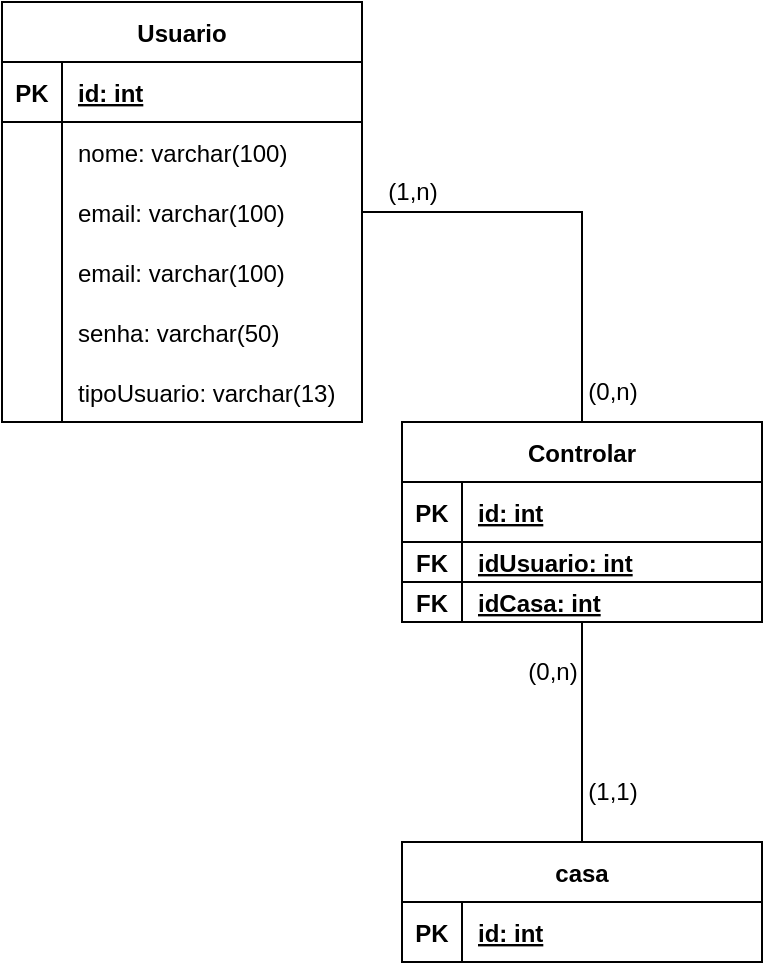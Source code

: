 <mxfile version="20.5.3" type="device" pages="3"><diagram id="E4f151BlFPCL_b-FqBqj" name="Lógico"><mxGraphModel dx="467" dy="793" grid="1" gridSize="10" guides="1" tooltips="1" connect="1" arrows="1" fold="1" page="1" pageScale="1" pageWidth="827" pageHeight="1169" math="0" shadow="0"><root><mxCell id="0"/><mxCell id="1" parent="0"/><mxCell id="HSQ_saoCdnIe6nQgrNwu-1" value="Usuario" style="shape=table;startSize=30;container=1;collapsible=1;childLayout=tableLayout;fixedRows=1;rowLines=0;fontStyle=1;align=center;resizeLast=1;" vertex="1" parent="1"><mxGeometry x="30" y="70" width="180" height="210" as="geometry"/></mxCell><mxCell id="HSQ_saoCdnIe6nQgrNwu-2" value="" style="shape=tableRow;horizontal=0;startSize=0;swimlaneHead=0;swimlaneBody=0;fillColor=none;collapsible=0;dropTarget=0;points=[[0,0.5],[1,0.5]];portConstraint=eastwest;top=0;left=0;right=0;bottom=1;" vertex="1" parent="HSQ_saoCdnIe6nQgrNwu-1"><mxGeometry y="30" width="180" height="30" as="geometry"/></mxCell><mxCell id="HSQ_saoCdnIe6nQgrNwu-3" value="PK" style="shape=partialRectangle;connectable=0;fillColor=none;top=0;left=0;bottom=0;right=0;fontStyle=1;overflow=hidden;" vertex="1" parent="HSQ_saoCdnIe6nQgrNwu-2"><mxGeometry width="30" height="30" as="geometry"><mxRectangle width="30" height="30" as="alternateBounds"/></mxGeometry></mxCell><mxCell id="HSQ_saoCdnIe6nQgrNwu-4" value="id: int" style="shape=partialRectangle;connectable=0;fillColor=none;top=0;left=0;bottom=0;right=0;align=left;spacingLeft=6;fontStyle=5;overflow=hidden;" vertex="1" parent="HSQ_saoCdnIe6nQgrNwu-2"><mxGeometry x="30" width="150" height="30" as="geometry"><mxRectangle width="150" height="30" as="alternateBounds"/></mxGeometry></mxCell><mxCell id="HSQ_saoCdnIe6nQgrNwu-5" value="" style="shape=tableRow;horizontal=0;startSize=0;swimlaneHead=0;swimlaneBody=0;fillColor=none;collapsible=0;dropTarget=0;points=[[0,0.5],[1,0.5]];portConstraint=eastwest;top=0;left=0;right=0;bottom=0;" vertex="1" parent="HSQ_saoCdnIe6nQgrNwu-1"><mxGeometry y="60" width="180" height="30" as="geometry"/></mxCell><mxCell id="HSQ_saoCdnIe6nQgrNwu-6" value="" style="shape=partialRectangle;connectable=0;fillColor=none;top=0;left=0;bottom=0;right=0;editable=1;overflow=hidden;" vertex="1" parent="HSQ_saoCdnIe6nQgrNwu-5"><mxGeometry width="30" height="30" as="geometry"><mxRectangle width="30" height="30" as="alternateBounds"/></mxGeometry></mxCell><mxCell id="HSQ_saoCdnIe6nQgrNwu-7" value="nome: varchar(100)" style="shape=partialRectangle;connectable=0;fillColor=none;top=0;left=0;bottom=0;right=0;align=left;spacingLeft=6;overflow=hidden;" vertex="1" parent="HSQ_saoCdnIe6nQgrNwu-5"><mxGeometry x="30" width="150" height="30" as="geometry"><mxRectangle width="150" height="30" as="alternateBounds"/></mxGeometry></mxCell><mxCell id="HSQ_saoCdnIe6nQgrNwu-8" value="" style="shape=tableRow;horizontal=0;startSize=0;swimlaneHead=0;swimlaneBody=0;fillColor=none;collapsible=0;dropTarget=0;points=[[0,0.5],[1,0.5]];portConstraint=eastwest;top=0;left=0;right=0;bottom=0;" vertex="1" parent="HSQ_saoCdnIe6nQgrNwu-1"><mxGeometry y="90" width="180" height="30" as="geometry"/></mxCell><mxCell id="HSQ_saoCdnIe6nQgrNwu-9" value="" style="shape=partialRectangle;connectable=0;fillColor=none;top=0;left=0;bottom=0;right=0;editable=1;overflow=hidden;" vertex="1" parent="HSQ_saoCdnIe6nQgrNwu-8"><mxGeometry width="30" height="30" as="geometry"><mxRectangle width="30" height="30" as="alternateBounds"/></mxGeometry></mxCell><mxCell id="HSQ_saoCdnIe6nQgrNwu-10" value="email: varchar(100)" style="shape=partialRectangle;connectable=0;fillColor=none;top=0;left=0;bottom=0;right=0;align=left;spacingLeft=6;overflow=hidden;" vertex="1" parent="HSQ_saoCdnIe6nQgrNwu-8"><mxGeometry x="30" width="150" height="30" as="geometry"><mxRectangle width="150" height="30" as="alternateBounds"/></mxGeometry></mxCell><mxCell id="HSQ_saoCdnIe6nQgrNwu-51" value="" style="shape=tableRow;horizontal=0;startSize=0;swimlaneHead=0;swimlaneBody=0;fillColor=none;collapsible=0;dropTarget=0;points=[[0,0.5],[1,0.5]];portConstraint=eastwest;top=0;left=0;right=0;bottom=0;" vertex="1" parent="HSQ_saoCdnIe6nQgrNwu-1"><mxGeometry y="120" width="180" height="30" as="geometry"/></mxCell><mxCell id="HSQ_saoCdnIe6nQgrNwu-52" value="" style="shape=partialRectangle;connectable=0;fillColor=none;top=0;left=0;bottom=0;right=0;editable=1;overflow=hidden;" vertex="1" parent="HSQ_saoCdnIe6nQgrNwu-51"><mxGeometry width="30" height="30" as="geometry"><mxRectangle width="30" height="30" as="alternateBounds"/></mxGeometry></mxCell><mxCell id="HSQ_saoCdnIe6nQgrNwu-53" value="email: varchar(100)" style="shape=partialRectangle;connectable=0;fillColor=none;top=0;left=0;bottom=0;right=0;align=left;spacingLeft=6;overflow=hidden;" vertex="1" parent="HSQ_saoCdnIe6nQgrNwu-51"><mxGeometry x="30" width="150" height="30" as="geometry"><mxRectangle width="150" height="30" as="alternateBounds"/></mxGeometry></mxCell><mxCell id="HSQ_saoCdnIe6nQgrNwu-11" value="" style="shape=tableRow;horizontal=0;startSize=0;swimlaneHead=0;swimlaneBody=0;fillColor=none;collapsible=0;dropTarget=0;points=[[0,0.5],[1,0.5]];portConstraint=eastwest;top=0;left=0;right=0;bottom=0;" vertex="1" parent="HSQ_saoCdnIe6nQgrNwu-1"><mxGeometry y="150" width="180" height="30" as="geometry"/></mxCell><mxCell id="HSQ_saoCdnIe6nQgrNwu-12" value="" style="shape=partialRectangle;connectable=0;fillColor=none;top=0;left=0;bottom=0;right=0;editable=1;overflow=hidden;" vertex="1" parent="HSQ_saoCdnIe6nQgrNwu-11"><mxGeometry width="30" height="30" as="geometry"><mxRectangle width="30" height="30" as="alternateBounds"/></mxGeometry></mxCell><mxCell id="HSQ_saoCdnIe6nQgrNwu-13" value="senha: varchar(50)" style="shape=partialRectangle;connectable=0;fillColor=none;top=0;left=0;bottom=0;right=0;align=left;spacingLeft=6;overflow=hidden;" vertex="1" parent="HSQ_saoCdnIe6nQgrNwu-11"><mxGeometry x="30" width="150" height="30" as="geometry"><mxRectangle width="150" height="30" as="alternateBounds"/></mxGeometry></mxCell><mxCell id="HSQ_saoCdnIe6nQgrNwu-14" value="" style="shape=tableRow;horizontal=0;startSize=0;swimlaneHead=0;swimlaneBody=0;fillColor=none;collapsible=0;dropTarget=0;points=[[0,0.5],[1,0.5]];portConstraint=eastwest;top=0;left=0;right=0;bottom=0;" vertex="1" parent="HSQ_saoCdnIe6nQgrNwu-1"><mxGeometry y="180" width="180" height="30" as="geometry"/></mxCell><mxCell id="HSQ_saoCdnIe6nQgrNwu-15" value="" style="shape=partialRectangle;connectable=0;fillColor=none;top=0;left=0;bottom=0;right=0;editable=1;overflow=hidden;" vertex="1" parent="HSQ_saoCdnIe6nQgrNwu-14"><mxGeometry width="30" height="30" as="geometry"><mxRectangle width="30" height="30" as="alternateBounds"/></mxGeometry></mxCell><mxCell id="HSQ_saoCdnIe6nQgrNwu-16" value="tipoUsuario: varchar(13)" style="shape=partialRectangle;connectable=0;fillColor=none;top=0;left=0;bottom=0;right=0;align=left;spacingLeft=6;overflow=hidden;" vertex="1" parent="HSQ_saoCdnIe6nQgrNwu-14"><mxGeometry x="30" width="150" height="30" as="geometry"><mxRectangle width="150" height="30" as="alternateBounds"/></mxGeometry></mxCell><mxCell id="HSQ_saoCdnIe6nQgrNwu-33" style="edgeStyle=orthogonalEdgeStyle;rounded=0;orthogonalLoop=1;jettySize=auto;html=1;entryX=1;entryY=0.5;entryDx=0;entryDy=0;endArrow=none;endFill=0;" edge="1" parent="1" source="HSQ_saoCdnIe6nQgrNwu-20" target="HSQ_saoCdnIe6nQgrNwu-8"><mxGeometry relative="1" as="geometry"/></mxCell><mxCell id="HSQ_saoCdnIe6nQgrNwu-47" style="edgeStyle=orthogonalEdgeStyle;rounded=0;orthogonalLoop=1;jettySize=auto;html=1;endArrow=none;endFill=0;" edge="1" parent="1" source="HSQ_saoCdnIe6nQgrNwu-20" target="HSQ_saoCdnIe6nQgrNwu-37"><mxGeometry relative="1" as="geometry"/></mxCell><mxCell id="HSQ_saoCdnIe6nQgrNwu-20" value="Controlar" style="shape=table;startSize=30;container=1;collapsible=1;childLayout=tableLayout;fixedRows=1;rowLines=0;fontStyle=1;align=center;resizeLast=1;" vertex="1" parent="1"><mxGeometry x="230" y="280" width="180" height="100" as="geometry"/></mxCell><mxCell id="HSQ_saoCdnIe6nQgrNwu-21" value="" style="shape=tableRow;horizontal=0;startSize=0;swimlaneHead=0;swimlaneBody=0;fillColor=none;collapsible=0;dropTarget=0;points=[[0,0.5],[1,0.5]];portConstraint=eastwest;top=0;left=0;right=0;bottom=1;" vertex="1" parent="HSQ_saoCdnIe6nQgrNwu-20"><mxGeometry y="30" width="180" height="30" as="geometry"/></mxCell><mxCell id="HSQ_saoCdnIe6nQgrNwu-22" value="PK" style="shape=partialRectangle;connectable=0;fillColor=none;top=0;left=0;bottom=0;right=0;fontStyle=1;overflow=hidden;" vertex="1" parent="HSQ_saoCdnIe6nQgrNwu-21"><mxGeometry width="30" height="30" as="geometry"><mxRectangle width="30" height="30" as="alternateBounds"/></mxGeometry></mxCell><mxCell id="HSQ_saoCdnIe6nQgrNwu-23" value="id: int" style="shape=partialRectangle;connectable=0;fillColor=none;top=0;left=0;bottom=0;right=0;align=left;spacingLeft=6;fontStyle=5;overflow=hidden;" vertex="1" parent="HSQ_saoCdnIe6nQgrNwu-21"><mxGeometry x="30" width="150" height="30" as="geometry"><mxRectangle width="150" height="30" as="alternateBounds"/></mxGeometry></mxCell><mxCell id="HSQ_saoCdnIe6nQgrNwu-34" value="" style="shape=tableRow;horizontal=0;startSize=0;swimlaneHead=0;swimlaneBody=0;fillColor=none;collapsible=0;dropTarget=0;points=[[0,0.5],[1,0.5]];portConstraint=eastwest;top=0;left=0;right=0;bottom=1;" vertex="1" parent="HSQ_saoCdnIe6nQgrNwu-20"><mxGeometry y="60" width="180" height="20" as="geometry"/></mxCell><mxCell id="HSQ_saoCdnIe6nQgrNwu-35" value="FK" style="shape=partialRectangle;connectable=0;fillColor=none;top=0;left=0;bottom=0;right=0;fontStyle=1;overflow=hidden;" vertex="1" parent="HSQ_saoCdnIe6nQgrNwu-34"><mxGeometry width="30" height="20" as="geometry"><mxRectangle width="30" height="20" as="alternateBounds"/></mxGeometry></mxCell><mxCell id="HSQ_saoCdnIe6nQgrNwu-36" value="idUsuario: int" style="shape=partialRectangle;connectable=0;fillColor=none;top=0;left=0;bottom=0;right=0;align=left;spacingLeft=6;fontStyle=5;overflow=hidden;" vertex="1" parent="HSQ_saoCdnIe6nQgrNwu-34"><mxGeometry x="30" width="150" height="20" as="geometry"><mxRectangle width="150" height="20" as="alternateBounds"/></mxGeometry></mxCell><mxCell id="HSQ_saoCdnIe6nQgrNwu-48" value="" style="shape=tableRow;horizontal=0;startSize=0;swimlaneHead=0;swimlaneBody=0;fillColor=none;collapsible=0;dropTarget=0;points=[[0,0.5],[1,0.5]];portConstraint=eastwest;top=0;left=0;right=0;bottom=1;" vertex="1" parent="HSQ_saoCdnIe6nQgrNwu-20"><mxGeometry y="80" width="180" height="20" as="geometry"/></mxCell><mxCell id="HSQ_saoCdnIe6nQgrNwu-49" value="FK" style="shape=partialRectangle;connectable=0;fillColor=none;top=0;left=0;bottom=0;right=0;fontStyle=1;overflow=hidden;" vertex="1" parent="HSQ_saoCdnIe6nQgrNwu-48"><mxGeometry width="30" height="20" as="geometry"><mxRectangle width="30" height="20" as="alternateBounds"/></mxGeometry></mxCell><mxCell id="HSQ_saoCdnIe6nQgrNwu-50" value="idCasa: int" style="shape=partialRectangle;connectable=0;fillColor=none;top=0;left=0;bottom=0;right=0;align=left;spacingLeft=6;fontStyle=5;overflow=hidden;" vertex="1" parent="HSQ_saoCdnIe6nQgrNwu-48"><mxGeometry x="30" width="150" height="20" as="geometry"><mxRectangle width="150" height="20" as="alternateBounds"/></mxGeometry></mxCell><mxCell id="HSQ_saoCdnIe6nQgrNwu-37" value="casa" style="shape=table;startSize=30;container=1;collapsible=1;childLayout=tableLayout;fixedRows=1;rowLines=0;fontStyle=1;align=center;resizeLast=1;" vertex="1" parent="1"><mxGeometry x="230" y="490" width="180" height="60" as="geometry"/></mxCell><mxCell id="HSQ_saoCdnIe6nQgrNwu-38" value="" style="shape=tableRow;horizontal=0;startSize=0;swimlaneHead=0;swimlaneBody=0;fillColor=none;collapsible=0;dropTarget=0;points=[[0,0.5],[1,0.5]];portConstraint=eastwest;top=0;left=0;right=0;bottom=1;" vertex="1" parent="HSQ_saoCdnIe6nQgrNwu-37"><mxGeometry y="30" width="180" height="30" as="geometry"/></mxCell><mxCell id="HSQ_saoCdnIe6nQgrNwu-39" value="PK" style="shape=partialRectangle;connectable=0;fillColor=none;top=0;left=0;bottom=0;right=0;fontStyle=1;overflow=hidden;" vertex="1" parent="HSQ_saoCdnIe6nQgrNwu-38"><mxGeometry width="30" height="30" as="geometry"><mxRectangle width="30" height="30" as="alternateBounds"/></mxGeometry></mxCell><mxCell id="HSQ_saoCdnIe6nQgrNwu-40" value="id: int" style="shape=partialRectangle;connectable=0;fillColor=none;top=0;left=0;bottom=0;right=0;align=left;spacingLeft=6;fontStyle=5;overflow=hidden;" vertex="1" parent="HSQ_saoCdnIe6nQgrNwu-38"><mxGeometry x="30" width="150" height="30" as="geometry"><mxRectangle width="150" height="30" as="alternateBounds"/></mxGeometry></mxCell><mxCell id="HSQ_saoCdnIe6nQgrNwu-54" value="(1,n)" style="text;html=1;align=center;verticalAlign=middle;resizable=0;points=[];autosize=1;strokeColor=none;fillColor=none;" vertex="1" parent="1"><mxGeometry x="210" y="150" width="50" height="30" as="geometry"/></mxCell><mxCell id="HSQ_saoCdnIe6nQgrNwu-55" value="(1,1)" style="text;html=1;align=center;verticalAlign=middle;resizable=0;points=[];autosize=1;strokeColor=none;fillColor=none;" vertex="1" parent="1"><mxGeometry x="310" y="450" width="50" height="30" as="geometry"/></mxCell><mxCell id="HSQ_saoCdnIe6nQgrNwu-56" value="(0,n)" style="text;html=1;align=center;verticalAlign=middle;resizable=0;points=[];autosize=1;strokeColor=none;fillColor=none;" vertex="1" parent="1"><mxGeometry x="280" y="390" width="50" height="30" as="geometry"/></mxCell><mxCell id="HSQ_saoCdnIe6nQgrNwu-57" value="(0,n)" style="text;html=1;align=center;verticalAlign=middle;resizable=0;points=[];autosize=1;strokeColor=none;fillColor=none;" vertex="1" parent="1"><mxGeometry x="310" y="250" width="50" height="30" as="geometry"/></mxCell></root></mxGraphModel></diagram><diagram id="8qmrWG8xcG4PQO2q0Nt8" name="Diagrama de Classes"><mxGraphModel dx="467" dy="793" grid="1" gridSize="10" guides="1" tooltips="1" connect="1" arrows="1" fold="1" page="1" pageScale="1" pageWidth="827" pageHeight="1169" math="0" shadow="0"><root><mxCell id="0"/><mxCell id="1" parent="0"/><mxCell id="4SReihNkTysBnIl6knkk-1" value="Usuario" style="swimlane;fontStyle=1;align=center;verticalAlign=top;childLayout=stackLayout;horizontal=1;startSize=26;horizontalStack=0;resizeParent=1;resizeParentMax=0;resizeLast=0;collapsible=1;marginBottom=0;" vertex="1" parent="1"><mxGeometry x="40" y="80" width="160" height="268" as="geometry"/></mxCell><mxCell id="4SReihNkTysBnIl6knkk-2" value="- id: int" style="text;strokeColor=none;fillColor=none;align=left;verticalAlign=top;spacingLeft=4;spacingRight=4;overflow=hidden;rotatable=0;points=[[0,0.5],[1,0.5]];portConstraint=eastwest;" vertex="1" parent="4SReihNkTysBnIl6knkk-1"><mxGeometry y="26" width="160" height="26" as="geometry"/></mxCell><mxCell id="4SReihNkTysBnIl6knkk-5" value="+ nome: string" style="text;strokeColor=none;fillColor=none;align=left;verticalAlign=top;spacingLeft=4;spacingRight=4;overflow=hidden;rotatable=0;points=[[0,0.5],[1,0.5]];portConstraint=eastwest;" vertex="1" parent="4SReihNkTysBnIl6knkk-1"><mxGeometry y="52" width="160" height="26" as="geometry"/></mxCell><mxCell id="s7NOyXR76PCrb1mJZuH8-1" value="+ email: string" style="text;strokeColor=none;fillColor=none;align=left;verticalAlign=top;spacingLeft=4;spacingRight=4;overflow=hidden;rotatable=0;points=[[0,0.5],[1,0.5]];portConstraint=eastwest;" vertex="1" parent="4SReihNkTysBnIl6knkk-1"><mxGeometry y="78" width="160" height="26" as="geometry"/></mxCell><mxCell id="s7NOyXR76PCrb1mJZuH8-2" value="+ senha: string" style="text;strokeColor=none;fillColor=none;align=left;verticalAlign=top;spacingLeft=4;spacingRight=4;overflow=hidden;rotatable=0;points=[[0,0.5],[1,0.5]];portConstraint=eastwest;" vertex="1" parent="4SReihNkTysBnIl6knkk-1"><mxGeometry y="104" width="160" height="26" as="geometry"/></mxCell><mxCell id="s7NOyXR76PCrb1mJZuH8-3" value="+ tipoUsuario: EnumCargo" style="text;strokeColor=none;fillColor=none;align=left;verticalAlign=top;spacingLeft=4;spacingRight=4;overflow=hidden;rotatable=0;points=[[0,0.5],[1,0.5]];portConstraint=eastwest;" vertex="1" parent="4SReihNkTysBnIl6knkk-1"><mxGeometry y="130" width="160" height="26" as="geometry"/></mxCell><mxCell id="4SReihNkTysBnIl6knkk-3" value="" style="line;strokeWidth=1;fillColor=none;align=left;verticalAlign=middle;spacingTop=-1;spacingLeft=3;spacingRight=3;rotatable=0;labelPosition=right;points=[];portConstraint=eastwest;strokeColor=inherit;" vertex="1" parent="4SReihNkTysBnIl6knkk-1"><mxGeometry y="156" width="160" height="8" as="geometry"/></mxCell><mxCell id="4SReihNkTysBnIl6knkk-4" value="+ cadastrarUsuario(): void" style="text;strokeColor=none;fillColor=none;align=left;verticalAlign=top;spacingLeft=4;spacingRight=4;overflow=hidden;rotatable=0;points=[[0,0.5],[1,0.5]];portConstraint=eastwest;" vertex="1" parent="4SReihNkTysBnIl6knkk-1"><mxGeometry y="164" width="160" height="26" as="geometry"/></mxCell><mxCell id="s7NOyXR76PCrb1mJZuH8-4" value="+ excluirUsuario(): void" style="text;strokeColor=none;fillColor=none;align=left;verticalAlign=top;spacingLeft=4;spacingRight=4;overflow=hidden;rotatable=0;points=[[0,0.5],[1,0.5]];portConstraint=eastwest;" vertex="1" parent="4SReihNkTysBnIl6knkk-1"><mxGeometry y="190" width="160" height="26" as="geometry"/></mxCell><mxCell id="s7NOyXR76PCrb1mJZuH8-20" value="+ alterarUsuario(): void" style="text;strokeColor=none;fillColor=none;align=left;verticalAlign=top;spacingLeft=4;spacingRight=4;overflow=hidden;rotatable=0;points=[[0,0.5],[1,0.5]];portConstraint=eastwest;" vertex="1" parent="4SReihNkTysBnIl6knkk-1"><mxGeometry y="216" width="160" height="26" as="geometry"/></mxCell><mxCell id="s7NOyXR76PCrb1mJZuH8-22" value="+ controlarCasa(): void" style="text;strokeColor=none;fillColor=none;align=left;verticalAlign=top;spacingLeft=4;spacingRight=4;overflow=hidden;rotatable=0;points=[[0,0.5],[1,0.5]];portConstraint=eastwest;" vertex="1" parent="4SReihNkTysBnIl6knkk-1"><mxGeometry y="242" width="160" height="26" as="geometry"/></mxCell><mxCell id="s7NOyXR76PCrb1mJZuH8-9" style="edgeStyle=orthogonalEdgeStyle;rounded=0;orthogonalLoop=1;jettySize=auto;html=1;exitX=0.5;exitY=0;exitDx=0;exitDy=0;endArrow=none;endFill=0;entryX=0.5;entryY=1.077;entryDx=0;entryDy=0;entryPerimeter=0;" edge="1" parent="1" source="s7NOyXR76PCrb1mJZuH8-5" target="s7NOyXR76PCrb1mJZuH8-22"><mxGeometry relative="1" as="geometry"><mxPoint x="113" y="320" as="targetPoint"/><Array as="points"><mxPoint x="120" y="370"/><mxPoint x="120" y="370"/></Array></mxGeometry></mxCell><mxCell id="s7NOyXR76PCrb1mJZuH8-5" value="EnumCargo" style="swimlane;fontStyle=0;childLayout=stackLayout;horizontal=1;startSize=26;fillColor=none;horizontalStack=0;resizeParent=1;resizeParentMax=0;resizeLast=0;collapsible=1;marginBottom=0;" vertex="1" parent="1"><mxGeometry x="50" y="400" width="140" height="78" as="geometry"/></mxCell><mxCell id="s7NOyXR76PCrb1mJZuH8-6" value="Administrador" style="text;strokeColor=none;fillColor=none;align=left;verticalAlign=top;spacingLeft=4;spacingRight=4;overflow=hidden;rotatable=0;points=[[0,0.5],[1,0.5]];portConstraint=eastwest;" vertex="1" parent="s7NOyXR76PCrb1mJZuH8-5"><mxGeometry y="26" width="140" height="26" as="geometry"/></mxCell><mxCell id="s7NOyXR76PCrb1mJZuH8-7" value="Aluno" style="text;strokeColor=none;fillColor=none;align=left;verticalAlign=top;spacingLeft=4;spacingRight=4;overflow=hidden;rotatable=0;points=[[0,0.5],[1,0.5]];portConstraint=eastwest;" vertex="1" parent="s7NOyXR76PCrb1mJZuH8-5"><mxGeometry y="52" width="140" height="26" as="geometry"/></mxCell><mxCell id="s7NOyXR76PCrb1mJZuH8-10" value="Casa" style="swimlane;fontStyle=1;align=center;verticalAlign=top;childLayout=stackLayout;horizontal=1;startSize=26;horizontalStack=0;resizeParent=1;resizeParentMax=0;resizeLast=0;collapsible=1;marginBottom=0;" vertex="1" parent="1"><mxGeometry x="254" y="80" width="160" height="86" as="geometry"/></mxCell><mxCell id="s7NOyXR76PCrb1mJZuH8-11" value="- id: int" style="text;strokeColor=none;fillColor=none;align=left;verticalAlign=top;spacingLeft=4;spacingRight=4;overflow=hidden;rotatable=0;points=[[0,0.5],[1,0.5]];portConstraint=eastwest;" vertex="1" parent="s7NOyXR76PCrb1mJZuH8-10"><mxGeometry y="26" width="160" height="26" as="geometry"/></mxCell><mxCell id="s7NOyXR76PCrb1mJZuH8-16" value="" style="line;strokeWidth=1;fillColor=none;align=left;verticalAlign=middle;spacingTop=-1;spacingLeft=3;spacingRight=3;rotatable=0;labelPosition=right;points=[];portConstraint=eastwest;strokeColor=inherit;" vertex="1" parent="s7NOyXR76PCrb1mJZuH8-10"><mxGeometry y="52" width="160" height="8" as="geometry"/></mxCell><mxCell id="s7NOyXR76PCrb1mJZuH8-17" value="+ cadastrarCasa(): void" style="text;strokeColor=none;fillColor=none;align=left;verticalAlign=top;spacingLeft=4;spacingRight=4;overflow=hidden;rotatable=0;points=[[0,0.5],[1,0.5]];portConstraint=eastwest;" vertex="1" parent="s7NOyXR76PCrb1mJZuH8-10"><mxGeometry y="60" width="160" height="26" as="geometry"/></mxCell><mxCell id="s7NOyXR76PCrb1mJZuH8-21" style="edgeStyle=orthogonalEdgeStyle;rounded=0;orthogonalLoop=1;jettySize=auto;html=1;exitX=1;exitY=0.5;exitDx=0;exitDy=0;entryX=0;entryY=0.25;entryDx=0;entryDy=0;endArrow=none;endFill=0;" edge="1" parent="1" source="4SReihNkTysBnIl6knkk-2" target="s7NOyXR76PCrb1mJZuH8-10"><mxGeometry relative="1" as="geometry"/></mxCell></root></mxGraphModel></diagram><diagram id="VGaqk546vQuGG7vxvThd" name="Caso de Uso"><mxGraphModel dx="467" dy="793" grid="1" gridSize="10" guides="1" tooltips="1" connect="1" arrows="1" fold="1" page="1" pageScale="1" pageWidth="827" pageHeight="1169" math="0" shadow="0"><root><mxCell id="0"/><mxCell id="1" parent="0"/><mxCell id="tERpArSK5OnUC8qXaeNh-3" style="edgeStyle=orthogonalEdgeStyle;rounded=0;orthogonalLoop=1;jettySize=auto;html=1;exitX=0.5;exitY=0.5;exitDx=0;exitDy=0;exitPerimeter=0;entryX=0;entryY=0.5;entryDx=0;entryDy=0;endArrow=none;endFill=0;" edge="1" parent="1" source="tERpArSK5OnUC8qXaeNh-1" target="tERpArSK5OnUC8qXaeNh-2"><mxGeometry relative="1" as="geometry"/></mxCell><mxCell id="tERpArSK5OnUC8qXaeNh-1" value="Aluno" style="shape=umlActor;verticalLabelPosition=bottom;verticalAlign=top;html=1;" vertex="1" parent="1"><mxGeometry x="40" y="80" width="30" height="60" as="geometry"/></mxCell><mxCell id="tERpArSK5OnUC8qXaeNh-2" value="Controlar a casa" style="ellipse;whiteSpace=wrap;html=1;" vertex="1" parent="1"><mxGeometry x="180" y="100" width="140" height="70" as="geometry"/></mxCell><mxCell id="tERpArSK5OnUC8qXaeNh-5" style="edgeStyle=orthogonalEdgeStyle;rounded=0;orthogonalLoop=1;jettySize=auto;html=1;exitX=0.5;exitY=0.5;exitDx=0;exitDy=0;exitPerimeter=0;entryX=0;entryY=0.5;entryDx=0;entryDy=0;endArrow=none;endFill=0;" edge="1" parent="1" source="tERpArSK5OnUC8qXaeNh-4" target="tERpArSK5OnUC8qXaeNh-2"><mxGeometry relative="1" as="geometry"><Array as="points"><mxPoint x="125" y="220"/><mxPoint x="125" y="135"/></Array></mxGeometry></mxCell><mxCell id="tERpArSK5OnUC8qXaeNh-7" style="edgeStyle=orthogonalEdgeStyle;rounded=0;orthogonalLoop=1;jettySize=auto;html=1;exitX=0.5;exitY=0.5;exitDx=0;exitDy=0;exitPerimeter=0;endArrow=none;endFill=0;" edge="1" parent="1" source="tERpArSK5OnUC8qXaeNh-4" target="tERpArSK5OnUC8qXaeNh-6"><mxGeometry relative="1" as="geometry"><Array as="points"><mxPoint x="55" y="250"/><mxPoint x="125" y="250"/><mxPoint x="125" y="285"/></Array></mxGeometry></mxCell><mxCell id="tERpArSK5OnUC8qXaeNh-4" value="Administrador" style="shape=umlActor;verticalLabelPosition=bottom;verticalAlign=top;html=1;" vertex="1" parent="1"><mxGeometry x="40" y="210" width="30" height="60" as="geometry"/></mxCell><mxCell id="tERpArSK5OnUC8qXaeNh-6" value="Gerencia usuários" style="ellipse;whiteSpace=wrap;html=1;" vertex="1" parent="1"><mxGeometry x="180" y="250" width="140" height="70" as="geometry"/></mxCell></root></mxGraphModel></diagram></mxfile>